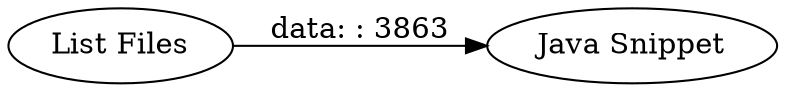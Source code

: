 digraph {
	"950358661432600312_16" [label="List Files"]
	"950358661432600312_15" [label="Java Snippet"]
	"950358661432600312_16" -> "950358661432600312_15" [label="data: : 3863"]
	rankdir=LR
}
